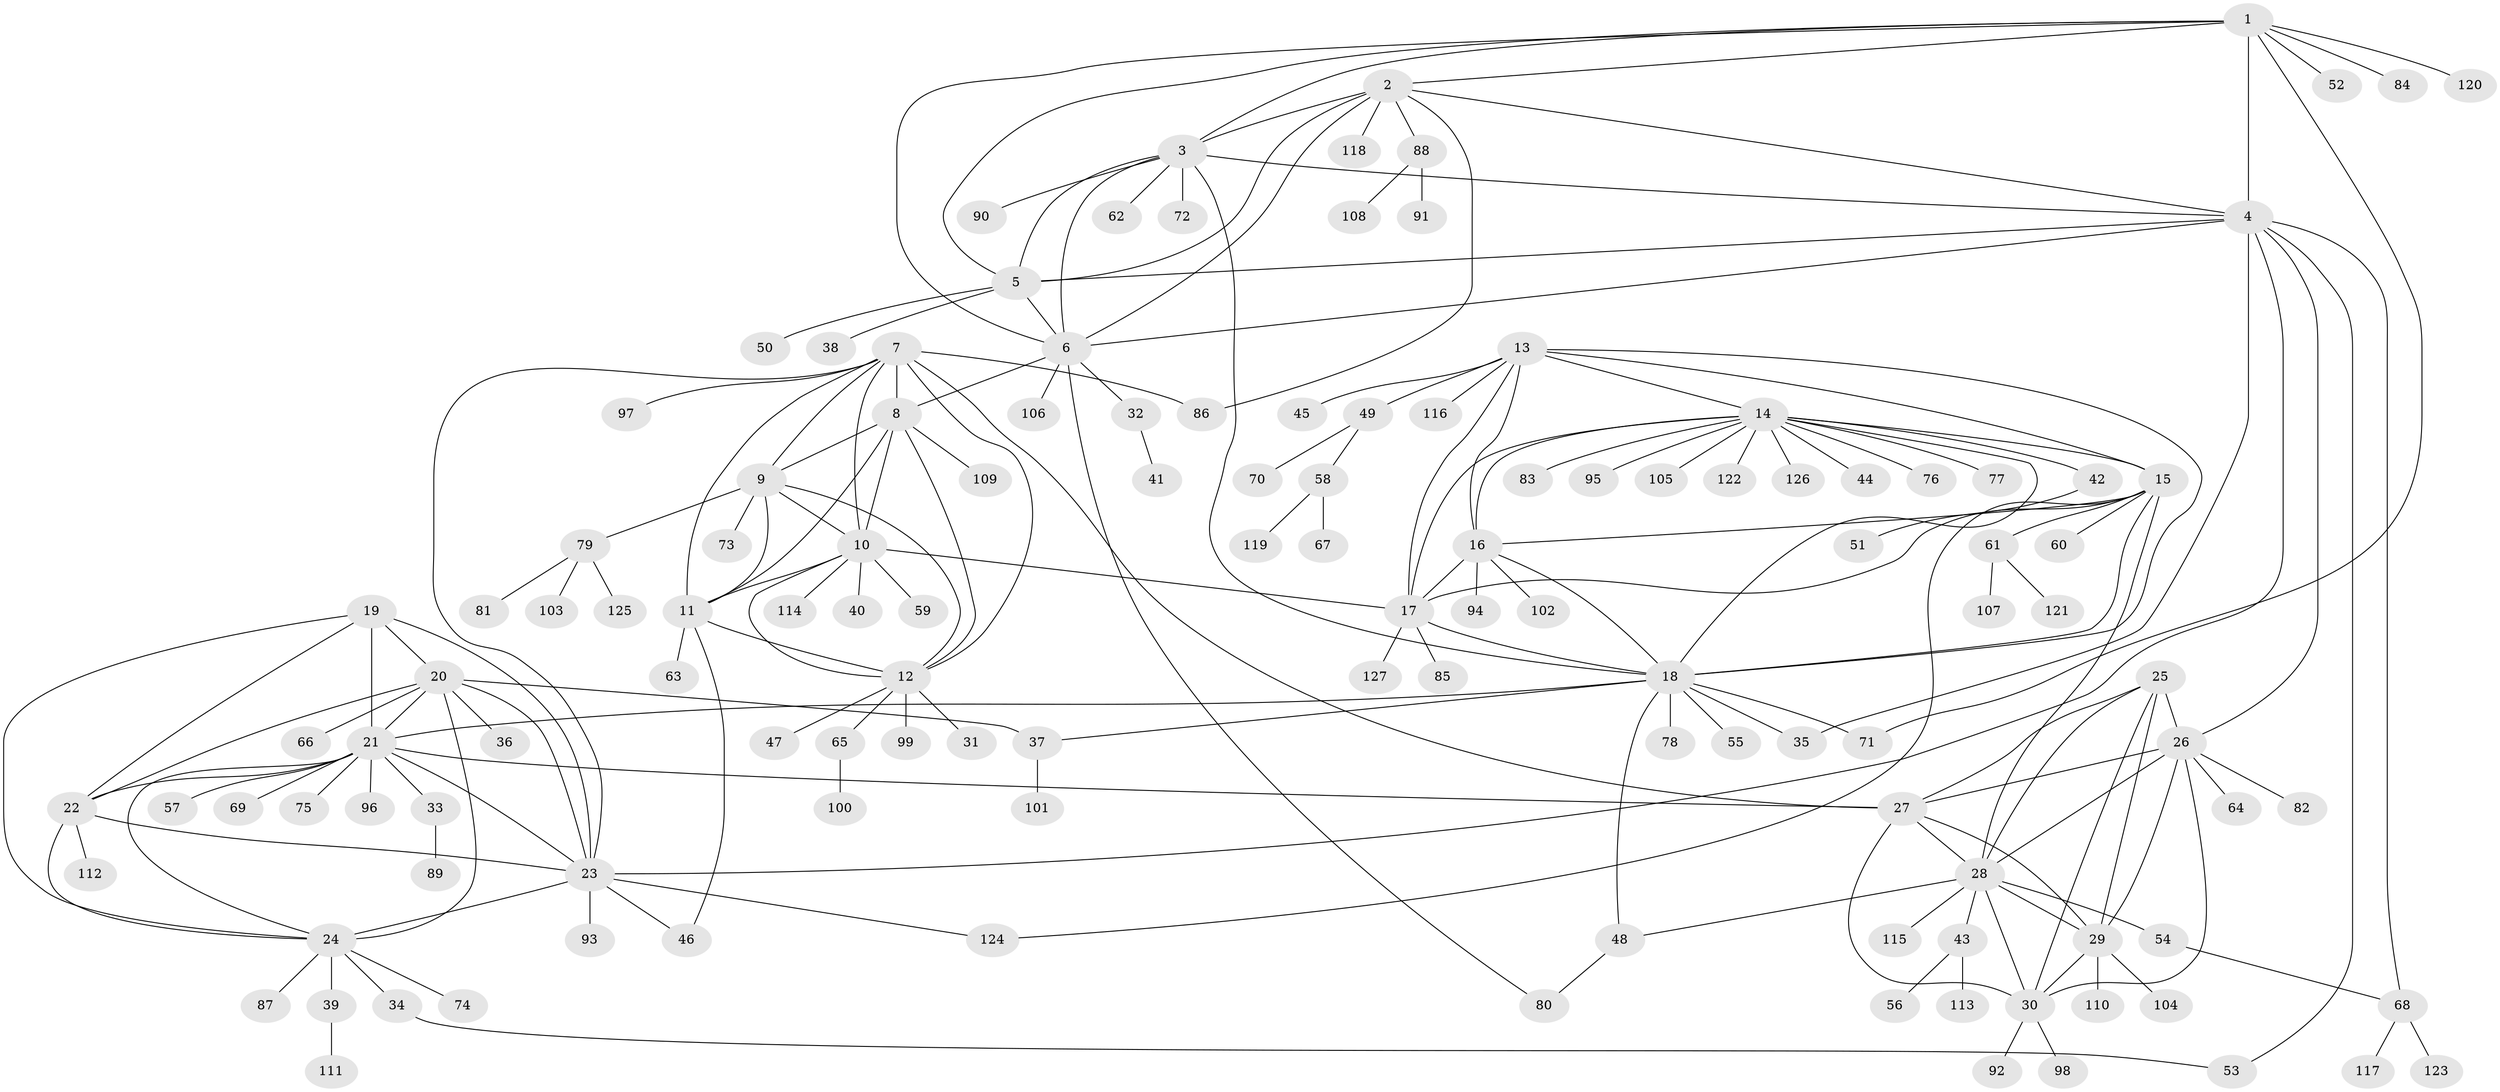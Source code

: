 // Generated by graph-tools (version 1.1) at 2025/26/03/09/25 03:26:48]
// undirected, 127 vertices, 192 edges
graph export_dot {
graph [start="1"]
  node [color=gray90,style=filled];
  1;
  2;
  3;
  4;
  5;
  6;
  7;
  8;
  9;
  10;
  11;
  12;
  13;
  14;
  15;
  16;
  17;
  18;
  19;
  20;
  21;
  22;
  23;
  24;
  25;
  26;
  27;
  28;
  29;
  30;
  31;
  32;
  33;
  34;
  35;
  36;
  37;
  38;
  39;
  40;
  41;
  42;
  43;
  44;
  45;
  46;
  47;
  48;
  49;
  50;
  51;
  52;
  53;
  54;
  55;
  56;
  57;
  58;
  59;
  60;
  61;
  62;
  63;
  64;
  65;
  66;
  67;
  68;
  69;
  70;
  71;
  72;
  73;
  74;
  75;
  76;
  77;
  78;
  79;
  80;
  81;
  82;
  83;
  84;
  85;
  86;
  87;
  88;
  89;
  90;
  91;
  92;
  93;
  94;
  95;
  96;
  97;
  98;
  99;
  100;
  101;
  102;
  103;
  104;
  105;
  106;
  107;
  108;
  109;
  110;
  111;
  112;
  113;
  114;
  115;
  116;
  117;
  118;
  119;
  120;
  121;
  122;
  123;
  124;
  125;
  126;
  127;
  1 -- 2;
  1 -- 3;
  1 -- 4;
  1 -- 5;
  1 -- 6;
  1 -- 52;
  1 -- 71;
  1 -- 84;
  1 -- 120;
  2 -- 3;
  2 -- 4;
  2 -- 5;
  2 -- 6;
  2 -- 86;
  2 -- 88;
  2 -- 118;
  3 -- 4;
  3 -- 5;
  3 -- 6;
  3 -- 18;
  3 -- 62;
  3 -- 72;
  3 -- 90;
  4 -- 5;
  4 -- 6;
  4 -- 23;
  4 -- 26;
  4 -- 35;
  4 -- 53;
  4 -- 68;
  5 -- 6;
  5 -- 38;
  5 -- 50;
  6 -- 8;
  6 -- 32;
  6 -- 80;
  6 -- 106;
  7 -- 8;
  7 -- 9;
  7 -- 10;
  7 -- 11;
  7 -- 12;
  7 -- 23;
  7 -- 27;
  7 -- 86;
  7 -- 97;
  8 -- 9;
  8 -- 10;
  8 -- 11;
  8 -- 12;
  8 -- 109;
  9 -- 10;
  9 -- 11;
  9 -- 12;
  9 -- 73;
  9 -- 79;
  10 -- 11;
  10 -- 12;
  10 -- 17;
  10 -- 40;
  10 -- 59;
  10 -- 114;
  11 -- 12;
  11 -- 46;
  11 -- 63;
  12 -- 31;
  12 -- 47;
  12 -- 65;
  12 -- 99;
  13 -- 14;
  13 -- 15;
  13 -- 16;
  13 -- 17;
  13 -- 18;
  13 -- 45;
  13 -- 49;
  13 -- 116;
  14 -- 15;
  14 -- 16;
  14 -- 17;
  14 -- 18;
  14 -- 42;
  14 -- 44;
  14 -- 76;
  14 -- 77;
  14 -- 83;
  14 -- 95;
  14 -- 105;
  14 -- 122;
  14 -- 126;
  15 -- 16;
  15 -- 17;
  15 -- 18;
  15 -- 28;
  15 -- 60;
  15 -- 61;
  15 -- 124;
  16 -- 17;
  16 -- 18;
  16 -- 94;
  16 -- 102;
  17 -- 18;
  17 -- 85;
  17 -- 127;
  18 -- 21;
  18 -- 35;
  18 -- 37;
  18 -- 48;
  18 -- 55;
  18 -- 71;
  18 -- 78;
  19 -- 20;
  19 -- 21;
  19 -- 22;
  19 -- 23;
  19 -- 24;
  20 -- 21;
  20 -- 22;
  20 -- 23;
  20 -- 24;
  20 -- 36;
  20 -- 37;
  20 -- 66;
  21 -- 22;
  21 -- 23;
  21 -- 24;
  21 -- 27;
  21 -- 33;
  21 -- 57;
  21 -- 69;
  21 -- 75;
  21 -- 96;
  22 -- 23;
  22 -- 24;
  22 -- 112;
  23 -- 24;
  23 -- 46;
  23 -- 93;
  23 -- 124;
  24 -- 34;
  24 -- 39;
  24 -- 74;
  24 -- 87;
  25 -- 26;
  25 -- 27;
  25 -- 28;
  25 -- 29;
  25 -- 30;
  26 -- 27;
  26 -- 28;
  26 -- 29;
  26 -- 30;
  26 -- 64;
  26 -- 82;
  27 -- 28;
  27 -- 29;
  27 -- 30;
  28 -- 29;
  28 -- 30;
  28 -- 43;
  28 -- 48;
  28 -- 54;
  28 -- 115;
  29 -- 30;
  29 -- 104;
  29 -- 110;
  30 -- 92;
  30 -- 98;
  32 -- 41;
  33 -- 89;
  34 -- 53;
  37 -- 101;
  39 -- 111;
  42 -- 51;
  43 -- 56;
  43 -- 113;
  48 -- 80;
  49 -- 58;
  49 -- 70;
  54 -- 68;
  58 -- 67;
  58 -- 119;
  61 -- 107;
  61 -- 121;
  65 -- 100;
  68 -- 117;
  68 -- 123;
  79 -- 81;
  79 -- 103;
  79 -- 125;
  88 -- 91;
  88 -- 108;
}
